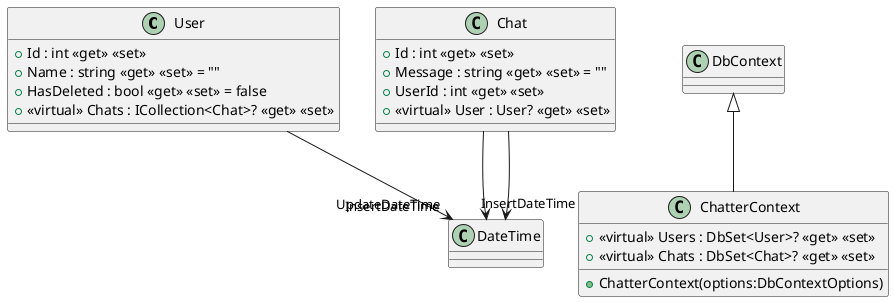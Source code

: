 @startuml
class User {
    + Id : int <<get>> <<set>>
    + Name : string <<get>> <<set>> = ""
    + HasDeleted : bool <<get>> <<set>> = false
    + <<virtual>> Chats : ICollection<Chat>? <<get>> <<set>>
}
class Chat {
    + Id : int <<get>> <<set>>
    + Message : string <<get>> <<set>> = ""
    + UserId : int <<get>> <<set>>
    + <<virtual>> User : User? <<get>> <<set>>
}
class ChatterContext {
    + ChatterContext(options:DbContextOptions)
    + <<virtual>> Users : DbSet<User>? <<get>> <<set>>
    + <<virtual>> Chats : DbSet<Chat>? <<get>> <<set>>
}
User --> "InsertDateTime" DateTime
Chat --> "InsertDateTime" DateTime
Chat --> "UpdateDateTime" DateTime
DbContext <|-- ChatterContext
@enduml
